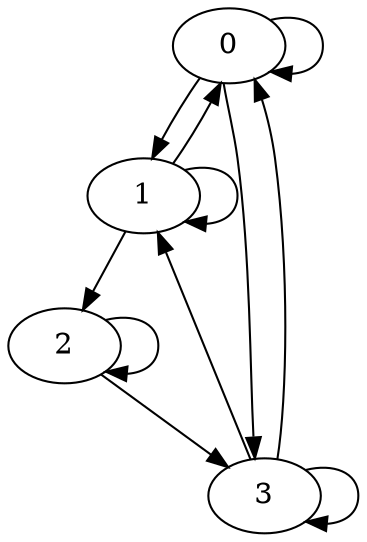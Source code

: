 digraph G {
	0 -> 0
	0 -> 1
	1 -> 2
	0 -> 3
	1 -> 0
	1 -> 1
	2 -> 2
	2 -> 3
	3 -> 0
	3 -> 3
	3 -> 1
}
